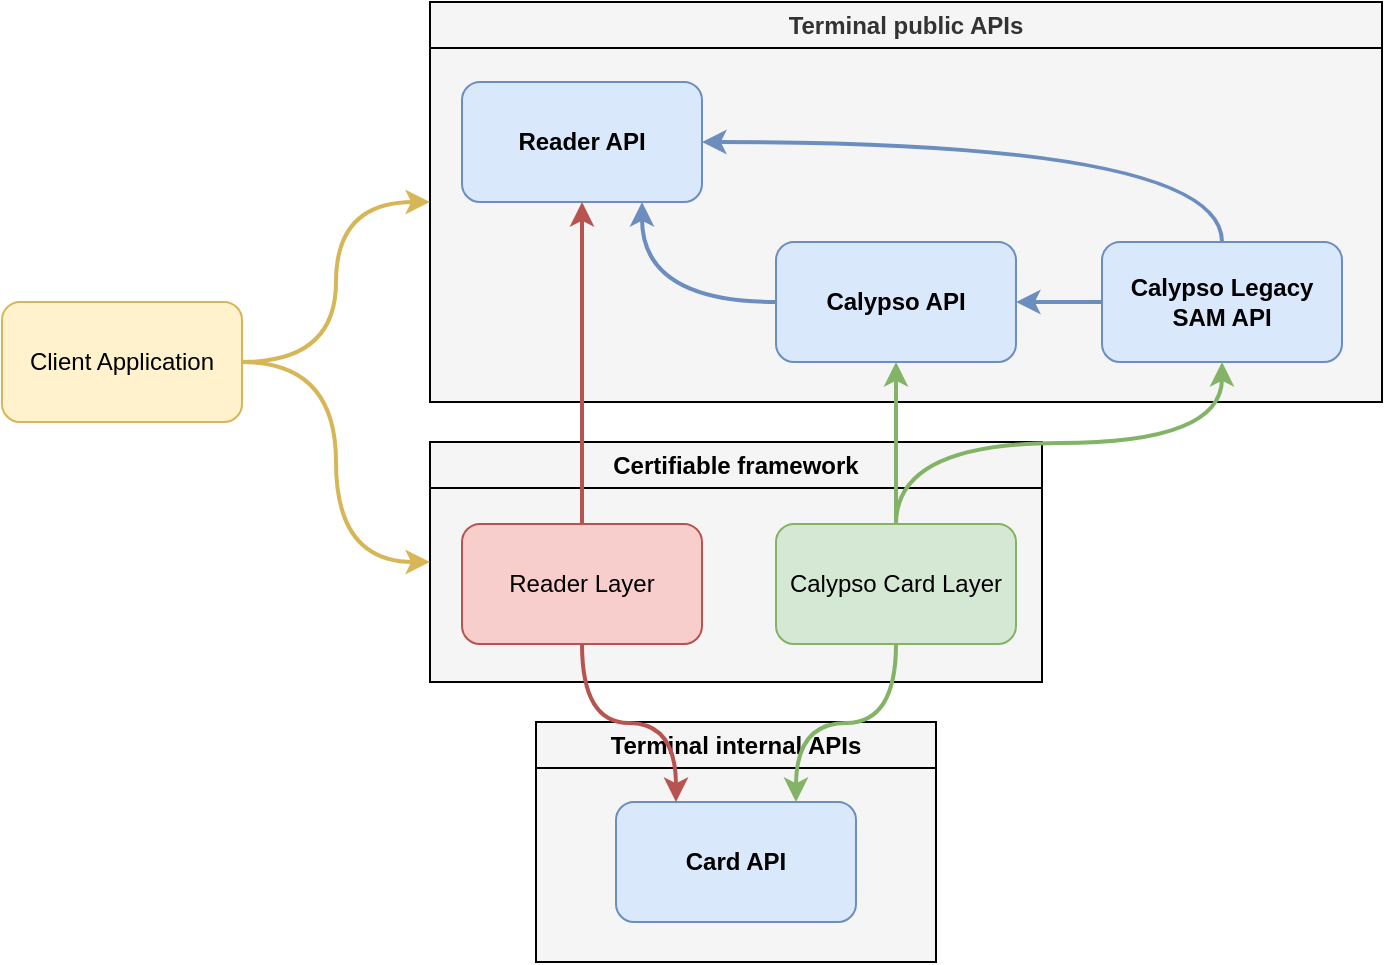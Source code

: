 <mxfile version="20.7.4" type="device"><diagram id="jRU86mPUWFjBewhJISfx" name="Page-1"><mxGraphModel dx="1038" dy="608" grid="1" gridSize="10" guides="1" tooltips="1" connect="1" arrows="1" fold="1" page="1" pageScale="1" pageWidth="827" pageHeight="1169" math="0" shadow="0"><root><mxCell id="0"/><mxCell id="1" parent="0"/><mxCell id="DumOjImvciEIfADiHXxy-1" value="Terminal public APIs" style="swimlane;whiteSpace=wrap;html=1;fillColor=#f5f5f5;fontColor=#333333;strokeColor=#000000;fillStyle=auto;swimlaneFillColor=#F5F5F5;" parent="1" vertex="1"><mxGeometry x="314" y="10" width="476" height="200" as="geometry"><mxRectangle x="314" y="10" width="160" height="30" as="alternateBounds"/></mxGeometry></mxCell><mxCell id="DumOjImvciEIfADiHXxy-4" value="Reader API" style="rounded=1;whiteSpace=wrap;html=1;fillColor=#dae8fc;strokeColor=#6c8ebf;fontStyle=1" parent="DumOjImvciEIfADiHXxy-1" vertex="1"><mxGeometry x="16" y="40" width="120" height="60" as="geometry"/></mxCell><mxCell id="DumOjImvciEIfADiHXxy-18" style="edgeStyle=orthogonalEdgeStyle;rounded=0;orthogonalLoop=1;jettySize=auto;html=1;exitX=0;exitY=0.5;exitDx=0;exitDy=0;entryX=1;entryY=0.5;entryDx=0;entryDy=0;fillColor=#dae8fc;strokeColor=#6c8ebf;strokeWidth=2;" parent="DumOjImvciEIfADiHXxy-1" source="DumOjImvciEIfADiHXxy-7" target="DumOjImvciEIfADiHXxy-6" edge="1"><mxGeometry relative="1" as="geometry"/></mxCell><mxCell id="DumOjImvciEIfADiHXxy-19" style="edgeStyle=orthogonalEdgeStyle;orthogonalLoop=1;jettySize=auto;html=1;entryX=1;entryY=0.5;entryDx=0;entryDy=0;exitX=0.5;exitY=0;exitDx=0;exitDy=0;curved=1;fillColor=#dae8fc;strokeColor=#6c8ebf;strokeWidth=2;" parent="DumOjImvciEIfADiHXxy-1" source="DumOjImvciEIfADiHXxy-7" target="DumOjImvciEIfADiHXxy-4" edge="1"><mxGeometry relative="1" as="geometry"/></mxCell><mxCell id="DumOjImvciEIfADiHXxy-7" value="Calypso Legacy SAM API" style="rounded=1;whiteSpace=wrap;html=1;fillColor=#dae8fc;strokeColor=#6c8ebf;fontStyle=1" parent="DumOjImvciEIfADiHXxy-1" vertex="1"><mxGeometry x="336" y="120" width="120" height="60" as="geometry"/></mxCell><mxCell id="DumOjImvciEIfADiHXxy-20" style="edgeStyle=orthogonalEdgeStyle;orthogonalLoop=1;jettySize=auto;html=1;entryX=0.75;entryY=1;entryDx=0;entryDy=0;curved=1;fillColor=#dae8fc;strokeColor=#6c8ebf;strokeWidth=2;" parent="DumOjImvciEIfADiHXxy-1" source="DumOjImvciEIfADiHXxy-6" target="DumOjImvciEIfADiHXxy-4" edge="1"><mxGeometry relative="1" as="geometry"/></mxCell><mxCell id="DumOjImvciEIfADiHXxy-6" value="Calypso API" style="rounded=1;whiteSpace=wrap;html=1;fillColor=#dae8fc;strokeColor=#6c8ebf;fontStyle=1" parent="DumOjImvciEIfADiHXxy-1" vertex="1"><mxGeometry x="173" y="120" width="120" height="60" as="geometry"/></mxCell><mxCell id="DumOjImvciEIfADiHXxy-2" value="Terminal internal APIs" style="swimlane;whiteSpace=wrap;html=1;fillColor=#F5F5F5;swimlaneFillColor=#F5F5F5;" parent="1" vertex="1"><mxGeometry x="367" y="370" width="200" height="120" as="geometry"/></mxCell><mxCell id="DumOjImvciEIfADiHXxy-10" value="Card API" style="rounded=1;whiteSpace=wrap;html=1;fillColor=#dae8fc;strokeColor=#6c8ebf;fontStyle=1" parent="DumOjImvciEIfADiHXxy-2" vertex="1"><mxGeometry x="40" y="40" width="120" height="60" as="geometry"/></mxCell><mxCell id="DumOjImvciEIfADiHXxy-3" value="Certifiable framework" style="swimlane;whiteSpace=wrap;html=1;fillColor=#F5F5F5;swimlaneFillColor=#F5F5F5;" parent="1" vertex="1"><mxGeometry x="314" y="230" width="306" height="120" as="geometry"/></mxCell><mxCell id="DumOjImvciEIfADiHXxy-9" value="Reader Layer" style="rounded=1;whiteSpace=wrap;html=1;fillColor=#f8cecc;strokeColor=#b85450;" parent="DumOjImvciEIfADiHXxy-3" vertex="1"><mxGeometry x="16" y="41" width="120" height="60" as="geometry"/></mxCell><mxCell id="DumOjImvciEIfADiHXxy-8" value="Calypso Card Layer" style="rounded=1;whiteSpace=wrap;html=1;fillColor=#d5e8d4;strokeColor=#82b366;" parent="DumOjImvciEIfADiHXxy-3" vertex="1"><mxGeometry x="173" y="41" width="120" height="60" as="geometry"/></mxCell><mxCell id="DumOjImvciEIfADiHXxy-11" style="edgeStyle=orthogonalEdgeStyle;orthogonalLoop=1;jettySize=auto;html=1;entryX=0;entryY=0.5;entryDx=0;entryDy=0;curved=1;fillColor=#fff2cc;strokeColor=#d6b656;strokeWidth=2;" parent="1" source="DumOjImvciEIfADiHXxy-5" target="DumOjImvciEIfADiHXxy-1" edge="1"><mxGeometry relative="1" as="geometry"/></mxCell><mxCell id="DumOjImvciEIfADiHXxy-12" style="edgeStyle=orthogonalEdgeStyle;orthogonalLoop=1;jettySize=auto;html=1;entryX=0;entryY=0.5;entryDx=0;entryDy=0;curved=1;fillColor=#fff2cc;strokeColor=#d6b656;strokeWidth=2;" parent="1" source="DumOjImvciEIfADiHXxy-5" target="DumOjImvciEIfADiHXxy-3" edge="1"><mxGeometry relative="1" as="geometry"/></mxCell><mxCell id="DumOjImvciEIfADiHXxy-5" value="Client Application" style="rounded=1;whiteSpace=wrap;html=1;fillColor=#fff2cc;strokeColor=#d6b656;" parent="1" vertex="1"><mxGeometry x="100" y="160" width="120" height="60" as="geometry"/></mxCell><mxCell id="DumOjImvciEIfADiHXxy-14" style="edgeStyle=orthogonalEdgeStyle;orthogonalLoop=1;jettySize=auto;html=1;entryX=0.25;entryY=0;entryDx=0;entryDy=0;curved=1;fillColor=#f8cecc;strokeColor=#b85450;strokeWidth=2;" parent="1" source="DumOjImvciEIfADiHXxy-9" target="DumOjImvciEIfADiHXxy-10" edge="1"><mxGeometry relative="1" as="geometry"/></mxCell><mxCell id="DumOjImvciEIfADiHXxy-16" style="edgeStyle=orthogonalEdgeStyle;orthogonalLoop=1;jettySize=auto;html=1;entryX=0.75;entryY=0;entryDx=0;entryDy=0;exitX=0.5;exitY=1;exitDx=0;exitDy=0;curved=1;fillColor=#d5e8d4;strokeColor=#82b366;strokeWidth=2;" parent="1" source="DumOjImvciEIfADiHXxy-8" target="DumOjImvciEIfADiHXxy-10" edge="1"><mxGeometry relative="1" as="geometry"/></mxCell><mxCell id="DumOjImvciEIfADiHXxy-21" style="edgeStyle=orthogonalEdgeStyle;rounded=0;orthogonalLoop=1;jettySize=auto;html=1;entryX=0.5;entryY=1;entryDx=0;entryDy=0;exitX=0.5;exitY=0;exitDx=0;exitDy=0;fillColor=#f8cecc;strokeColor=#b85450;strokeWidth=2;" parent="1" source="DumOjImvciEIfADiHXxy-9" target="DumOjImvciEIfADiHXxy-4" edge="1"><mxGeometry relative="1" as="geometry"/></mxCell><mxCell id="DumOjImvciEIfADiHXxy-22" style="edgeStyle=orthogonalEdgeStyle;rounded=0;orthogonalLoop=1;jettySize=auto;html=1;entryX=0.5;entryY=1;entryDx=0;entryDy=0;fillColor=#d5e8d4;strokeColor=#82b366;strokeWidth=2;" parent="1" source="DumOjImvciEIfADiHXxy-8" target="DumOjImvciEIfADiHXxy-6" edge="1"><mxGeometry relative="1" as="geometry"/></mxCell><mxCell id="DumOjImvciEIfADiHXxy-23" style="edgeStyle=orthogonalEdgeStyle;orthogonalLoop=1;jettySize=auto;html=1;entryX=0.5;entryY=1;entryDx=0;entryDy=0;exitX=0.5;exitY=0;exitDx=0;exitDy=0;curved=1;fillColor=#d5e8d4;strokeColor=#82b366;strokeWidth=2;" parent="1" source="DumOjImvciEIfADiHXxy-8" target="DumOjImvciEIfADiHXxy-7" edge="1"><mxGeometry relative="1" as="geometry"/></mxCell></root></mxGraphModel></diagram></mxfile>